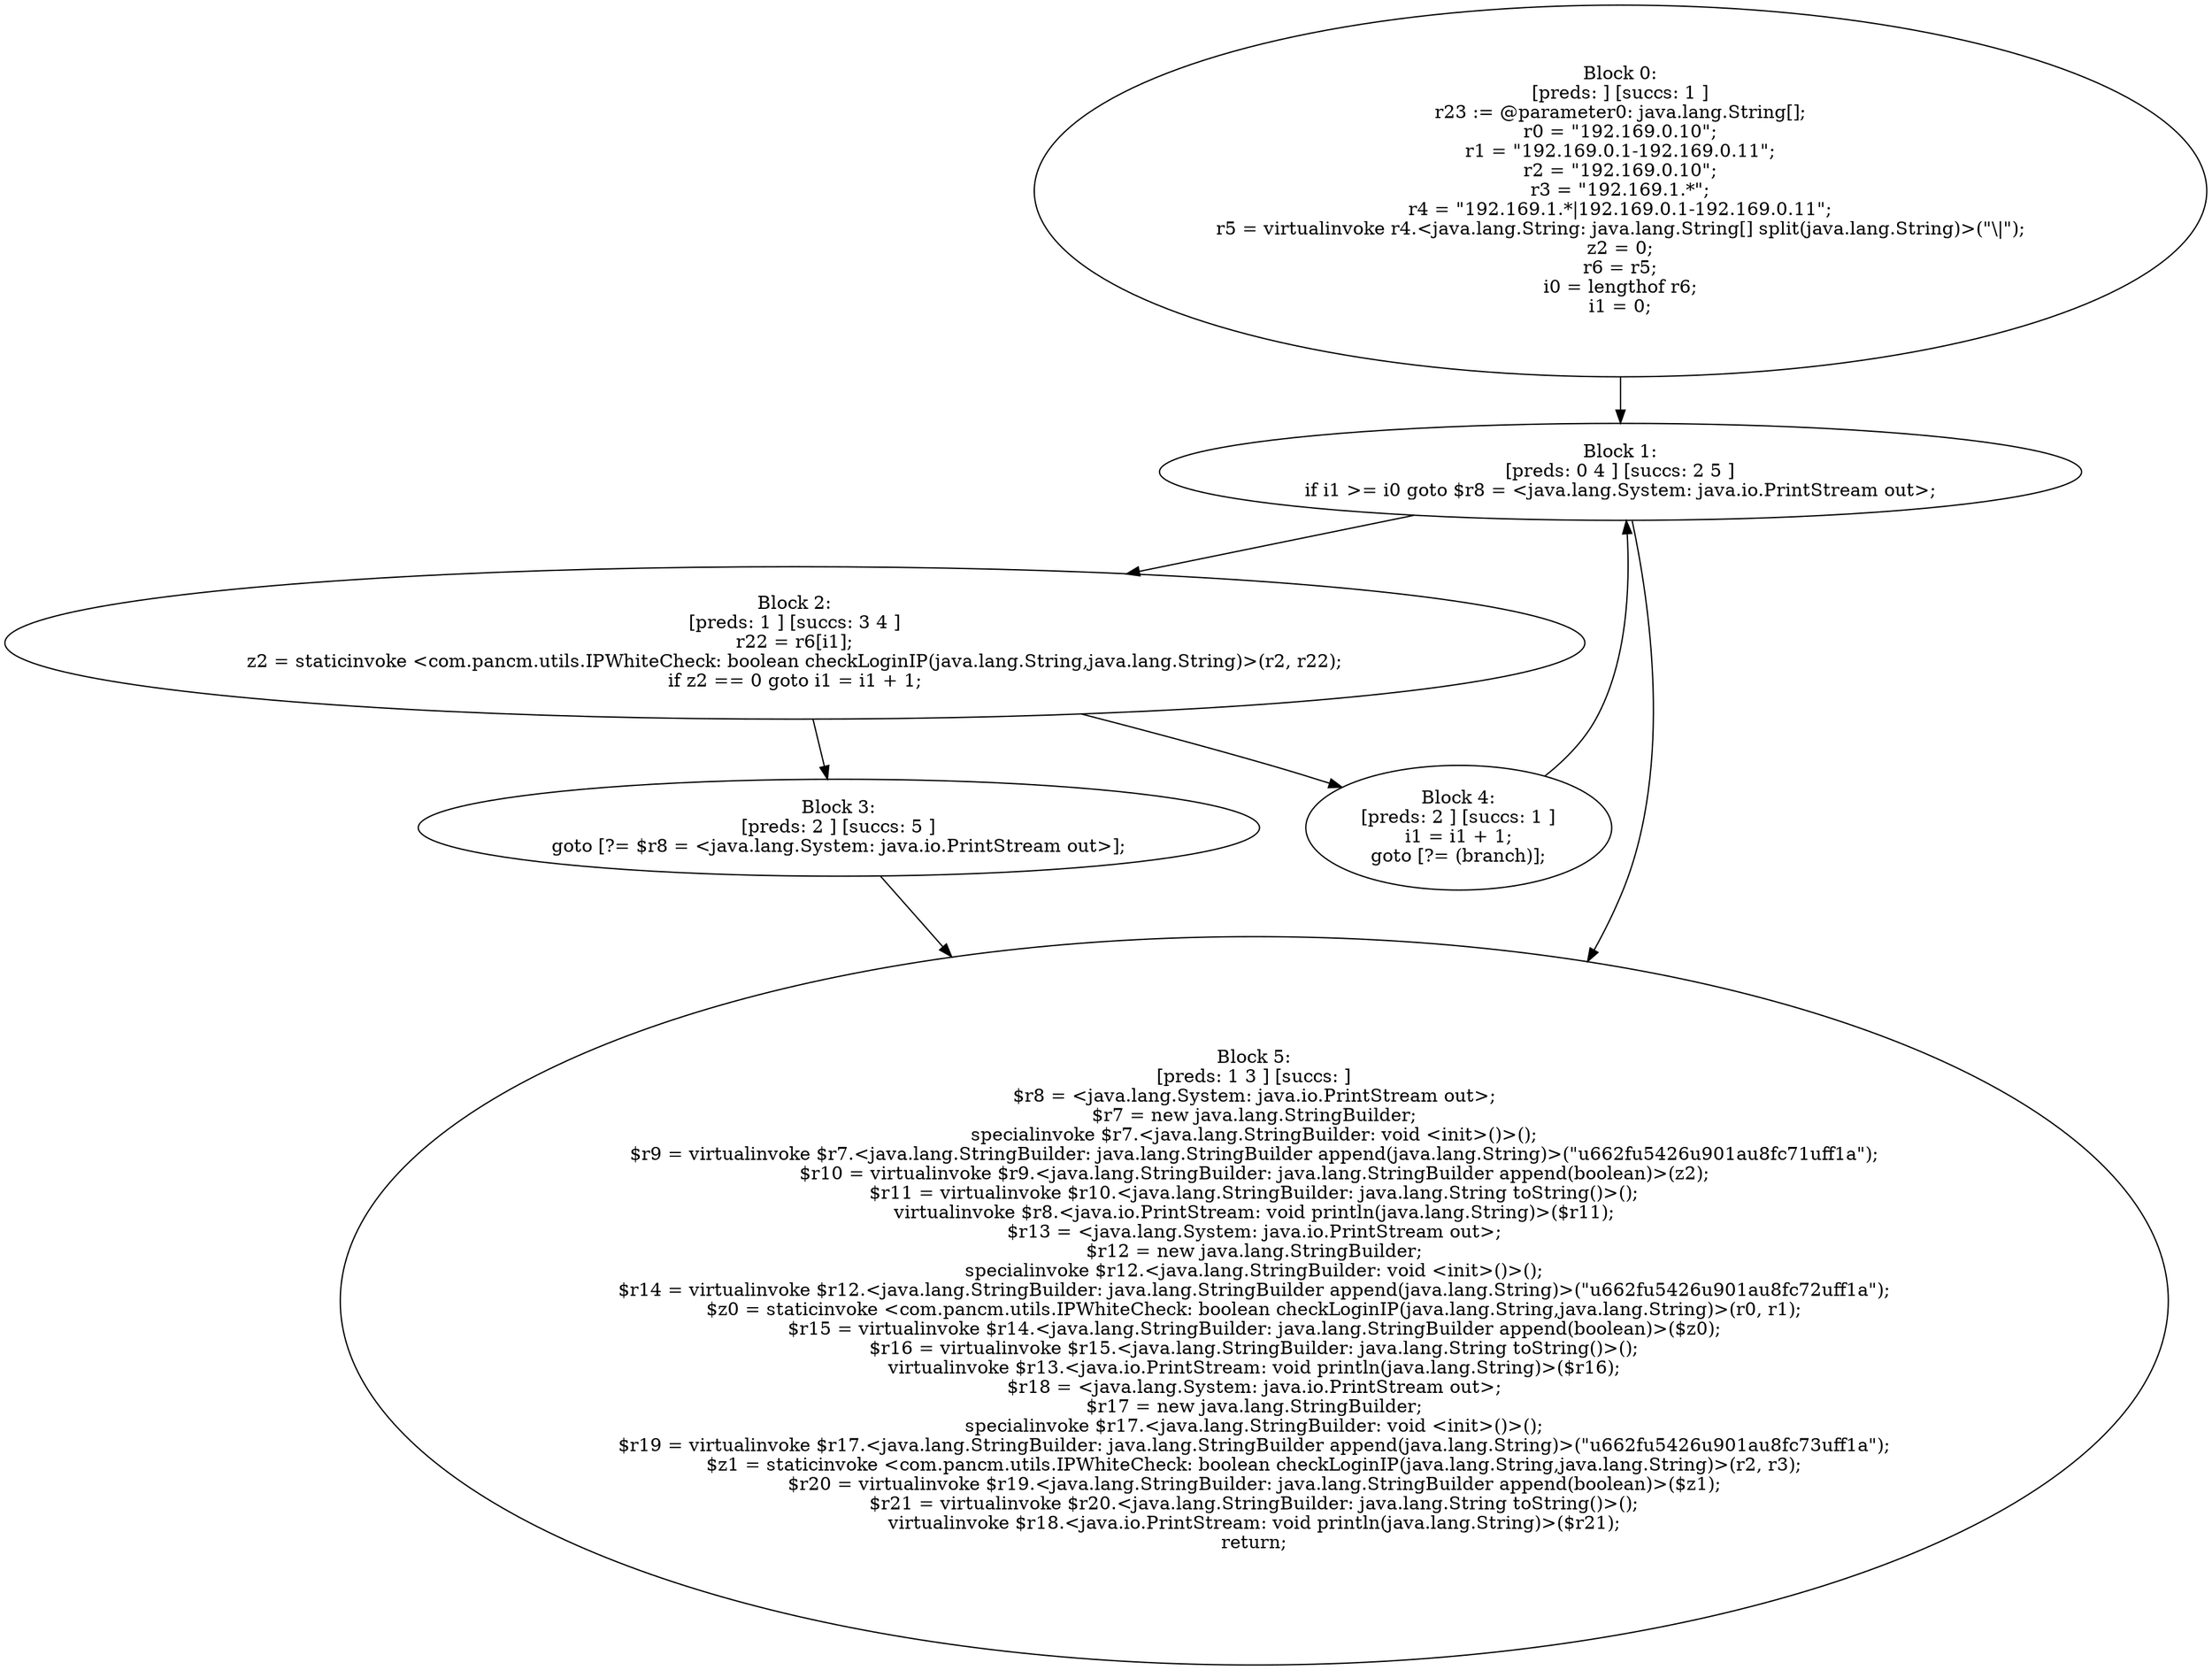 digraph "unitGraph" {
    "Block 0:
[preds: ] [succs: 1 ]
r23 := @parameter0: java.lang.String[];
r0 = \"192.169.0.10\";
r1 = \"192.169.0.1-192.169.0.11\";
r2 = \"192.169.0.10\";
r3 = \"192.169.1.*\";
r4 = \"192.169.1.*|192.169.0.1-192.169.0.11\";
r5 = virtualinvoke r4.<java.lang.String: java.lang.String[] split(java.lang.String)>(\"\\|\");
z2 = 0;
r6 = r5;
i0 = lengthof r6;
i1 = 0;
"
    "Block 1:
[preds: 0 4 ] [succs: 2 5 ]
if i1 >= i0 goto $r8 = <java.lang.System: java.io.PrintStream out>;
"
    "Block 2:
[preds: 1 ] [succs: 3 4 ]
r22 = r6[i1];
z2 = staticinvoke <com.pancm.utils.IPWhiteCheck: boolean checkLoginIP(java.lang.String,java.lang.String)>(r2, r22);
if z2 == 0 goto i1 = i1 + 1;
"
    "Block 3:
[preds: 2 ] [succs: 5 ]
goto [?= $r8 = <java.lang.System: java.io.PrintStream out>];
"
    "Block 4:
[preds: 2 ] [succs: 1 ]
i1 = i1 + 1;
goto [?= (branch)];
"
    "Block 5:
[preds: 1 3 ] [succs: ]
$r8 = <java.lang.System: java.io.PrintStream out>;
$r7 = new java.lang.StringBuilder;
specialinvoke $r7.<java.lang.StringBuilder: void <init>()>();
$r9 = virtualinvoke $r7.<java.lang.StringBuilder: java.lang.StringBuilder append(java.lang.String)>(\"\u662f\u5426\u901a\u8fc71\uff1a\");
$r10 = virtualinvoke $r9.<java.lang.StringBuilder: java.lang.StringBuilder append(boolean)>(z2);
$r11 = virtualinvoke $r10.<java.lang.StringBuilder: java.lang.String toString()>();
virtualinvoke $r8.<java.io.PrintStream: void println(java.lang.String)>($r11);
$r13 = <java.lang.System: java.io.PrintStream out>;
$r12 = new java.lang.StringBuilder;
specialinvoke $r12.<java.lang.StringBuilder: void <init>()>();
$r14 = virtualinvoke $r12.<java.lang.StringBuilder: java.lang.StringBuilder append(java.lang.String)>(\"\u662f\u5426\u901a\u8fc72\uff1a\");
$z0 = staticinvoke <com.pancm.utils.IPWhiteCheck: boolean checkLoginIP(java.lang.String,java.lang.String)>(r0, r1);
$r15 = virtualinvoke $r14.<java.lang.StringBuilder: java.lang.StringBuilder append(boolean)>($z0);
$r16 = virtualinvoke $r15.<java.lang.StringBuilder: java.lang.String toString()>();
virtualinvoke $r13.<java.io.PrintStream: void println(java.lang.String)>($r16);
$r18 = <java.lang.System: java.io.PrintStream out>;
$r17 = new java.lang.StringBuilder;
specialinvoke $r17.<java.lang.StringBuilder: void <init>()>();
$r19 = virtualinvoke $r17.<java.lang.StringBuilder: java.lang.StringBuilder append(java.lang.String)>(\"\u662f\u5426\u901a\u8fc73\uff1a\");
$z1 = staticinvoke <com.pancm.utils.IPWhiteCheck: boolean checkLoginIP(java.lang.String,java.lang.String)>(r2, r3);
$r20 = virtualinvoke $r19.<java.lang.StringBuilder: java.lang.StringBuilder append(boolean)>($z1);
$r21 = virtualinvoke $r20.<java.lang.StringBuilder: java.lang.String toString()>();
virtualinvoke $r18.<java.io.PrintStream: void println(java.lang.String)>($r21);
return;
"
    "Block 0:
[preds: ] [succs: 1 ]
r23 := @parameter0: java.lang.String[];
r0 = \"192.169.0.10\";
r1 = \"192.169.0.1-192.169.0.11\";
r2 = \"192.169.0.10\";
r3 = \"192.169.1.*\";
r4 = \"192.169.1.*|192.169.0.1-192.169.0.11\";
r5 = virtualinvoke r4.<java.lang.String: java.lang.String[] split(java.lang.String)>(\"\\|\");
z2 = 0;
r6 = r5;
i0 = lengthof r6;
i1 = 0;
"->"Block 1:
[preds: 0 4 ] [succs: 2 5 ]
if i1 >= i0 goto $r8 = <java.lang.System: java.io.PrintStream out>;
";
    "Block 1:
[preds: 0 4 ] [succs: 2 5 ]
if i1 >= i0 goto $r8 = <java.lang.System: java.io.PrintStream out>;
"->"Block 2:
[preds: 1 ] [succs: 3 4 ]
r22 = r6[i1];
z2 = staticinvoke <com.pancm.utils.IPWhiteCheck: boolean checkLoginIP(java.lang.String,java.lang.String)>(r2, r22);
if z2 == 0 goto i1 = i1 + 1;
";
    "Block 1:
[preds: 0 4 ] [succs: 2 5 ]
if i1 >= i0 goto $r8 = <java.lang.System: java.io.PrintStream out>;
"->"Block 5:
[preds: 1 3 ] [succs: ]
$r8 = <java.lang.System: java.io.PrintStream out>;
$r7 = new java.lang.StringBuilder;
specialinvoke $r7.<java.lang.StringBuilder: void <init>()>();
$r9 = virtualinvoke $r7.<java.lang.StringBuilder: java.lang.StringBuilder append(java.lang.String)>(\"\u662f\u5426\u901a\u8fc71\uff1a\");
$r10 = virtualinvoke $r9.<java.lang.StringBuilder: java.lang.StringBuilder append(boolean)>(z2);
$r11 = virtualinvoke $r10.<java.lang.StringBuilder: java.lang.String toString()>();
virtualinvoke $r8.<java.io.PrintStream: void println(java.lang.String)>($r11);
$r13 = <java.lang.System: java.io.PrintStream out>;
$r12 = new java.lang.StringBuilder;
specialinvoke $r12.<java.lang.StringBuilder: void <init>()>();
$r14 = virtualinvoke $r12.<java.lang.StringBuilder: java.lang.StringBuilder append(java.lang.String)>(\"\u662f\u5426\u901a\u8fc72\uff1a\");
$z0 = staticinvoke <com.pancm.utils.IPWhiteCheck: boolean checkLoginIP(java.lang.String,java.lang.String)>(r0, r1);
$r15 = virtualinvoke $r14.<java.lang.StringBuilder: java.lang.StringBuilder append(boolean)>($z0);
$r16 = virtualinvoke $r15.<java.lang.StringBuilder: java.lang.String toString()>();
virtualinvoke $r13.<java.io.PrintStream: void println(java.lang.String)>($r16);
$r18 = <java.lang.System: java.io.PrintStream out>;
$r17 = new java.lang.StringBuilder;
specialinvoke $r17.<java.lang.StringBuilder: void <init>()>();
$r19 = virtualinvoke $r17.<java.lang.StringBuilder: java.lang.StringBuilder append(java.lang.String)>(\"\u662f\u5426\u901a\u8fc73\uff1a\");
$z1 = staticinvoke <com.pancm.utils.IPWhiteCheck: boolean checkLoginIP(java.lang.String,java.lang.String)>(r2, r3);
$r20 = virtualinvoke $r19.<java.lang.StringBuilder: java.lang.StringBuilder append(boolean)>($z1);
$r21 = virtualinvoke $r20.<java.lang.StringBuilder: java.lang.String toString()>();
virtualinvoke $r18.<java.io.PrintStream: void println(java.lang.String)>($r21);
return;
";
    "Block 2:
[preds: 1 ] [succs: 3 4 ]
r22 = r6[i1];
z2 = staticinvoke <com.pancm.utils.IPWhiteCheck: boolean checkLoginIP(java.lang.String,java.lang.String)>(r2, r22);
if z2 == 0 goto i1 = i1 + 1;
"->"Block 3:
[preds: 2 ] [succs: 5 ]
goto [?= $r8 = <java.lang.System: java.io.PrintStream out>];
";
    "Block 2:
[preds: 1 ] [succs: 3 4 ]
r22 = r6[i1];
z2 = staticinvoke <com.pancm.utils.IPWhiteCheck: boolean checkLoginIP(java.lang.String,java.lang.String)>(r2, r22);
if z2 == 0 goto i1 = i1 + 1;
"->"Block 4:
[preds: 2 ] [succs: 1 ]
i1 = i1 + 1;
goto [?= (branch)];
";
    "Block 3:
[preds: 2 ] [succs: 5 ]
goto [?= $r8 = <java.lang.System: java.io.PrintStream out>];
"->"Block 5:
[preds: 1 3 ] [succs: ]
$r8 = <java.lang.System: java.io.PrintStream out>;
$r7 = new java.lang.StringBuilder;
specialinvoke $r7.<java.lang.StringBuilder: void <init>()>();
$r9 = virtualinvoke $r7.<java.lang.StringBuilder: java.lang.StringBuilder append(java.lang.String)>(\"\u662f\u5426\u901a\u8fc71\uff1a\");
$r10 = virtualinvoke $r9.<java.lang.StringBuilder: java.lang.StringBuilder append(boolean)>(z2);
$r11 = virtualinvoke $r10.<java.lang.StringBuilder: java.lang.String toString()>();
virtualinvoke $r8.<java.io.PrintStream: void println(java.lang.String)>($r11);
$r13 = <java.lang.System: java.io.PrintStream out>;
$r12 = new java.lang.StringBuilder;
specialinvoke $r12.<java.lang.StringBuilder: void <init>()>();
$r14 = virtualinvoke $r12.<java.lang.StringBuilder: java.lang.StringBuilder append(java.lang.String)>(\"\u662f\u5426\u901a\u8fc72\uff1a\");
$z0 = staticinvoke <com.pancm.utils.IPWhiteCheck: boolean checkLoginIP(java.lang.String,java.lang.String)>(r0, r1);
$r15 = virtualinvoke $r14.<java.lang.StringBuilder: java.lang.StringBuilder append(boolean)>($z0);
$r16 = virtualinvoke $r15.<java.lang.StringBuilder: java.lang.String toString()>();
virtualinvoke $r13.<java.io.PrintStream: void println(java.lang.String)>($r16);
$r18 = <java.lang.System: java.io.PrintStream out>;
$r17 = new java.lang.StringBuilder;
specialinvoke $r17.<java.lang.StringBuilder: void <init>()>();
$r19 = virtualinvoke $r17.<java.lang.StringBuilder: java.lang.StringBuilder append(java.lang.String)>(\"\u662f\u5426\u901a\u8fc73\uff1a\");
$z1 = staticinvoke <com.pancm.utils.IPWhiteCheck: boolean checkLoginIP(java.lang.String,java.lang.String)>(r2, r3);
$r20 = virtualinvoke $r19.<java.lang.StringBuilder: java.lang.StringBuilder append(boolean)>($z1);
$r21 = virtualinvoke $r20.<java.lang.StringBuilder: java.lang.String toString()>();
virtualinvoke $r18.<java.io.PrintStream: void println(java.lang.String)>($r21);
return;
";
    "Block 4:
[preds: 2 ] [succs: 1 ]
i1 = i1 + 1;
goto [?= (branch)];
"->"Block 1:
[preds: 0 4 ] [succs: 2 5 ]
if i1 >= i0 goto $r8 = <java.lang.System: java.io.PrintStream out>;
";
}
